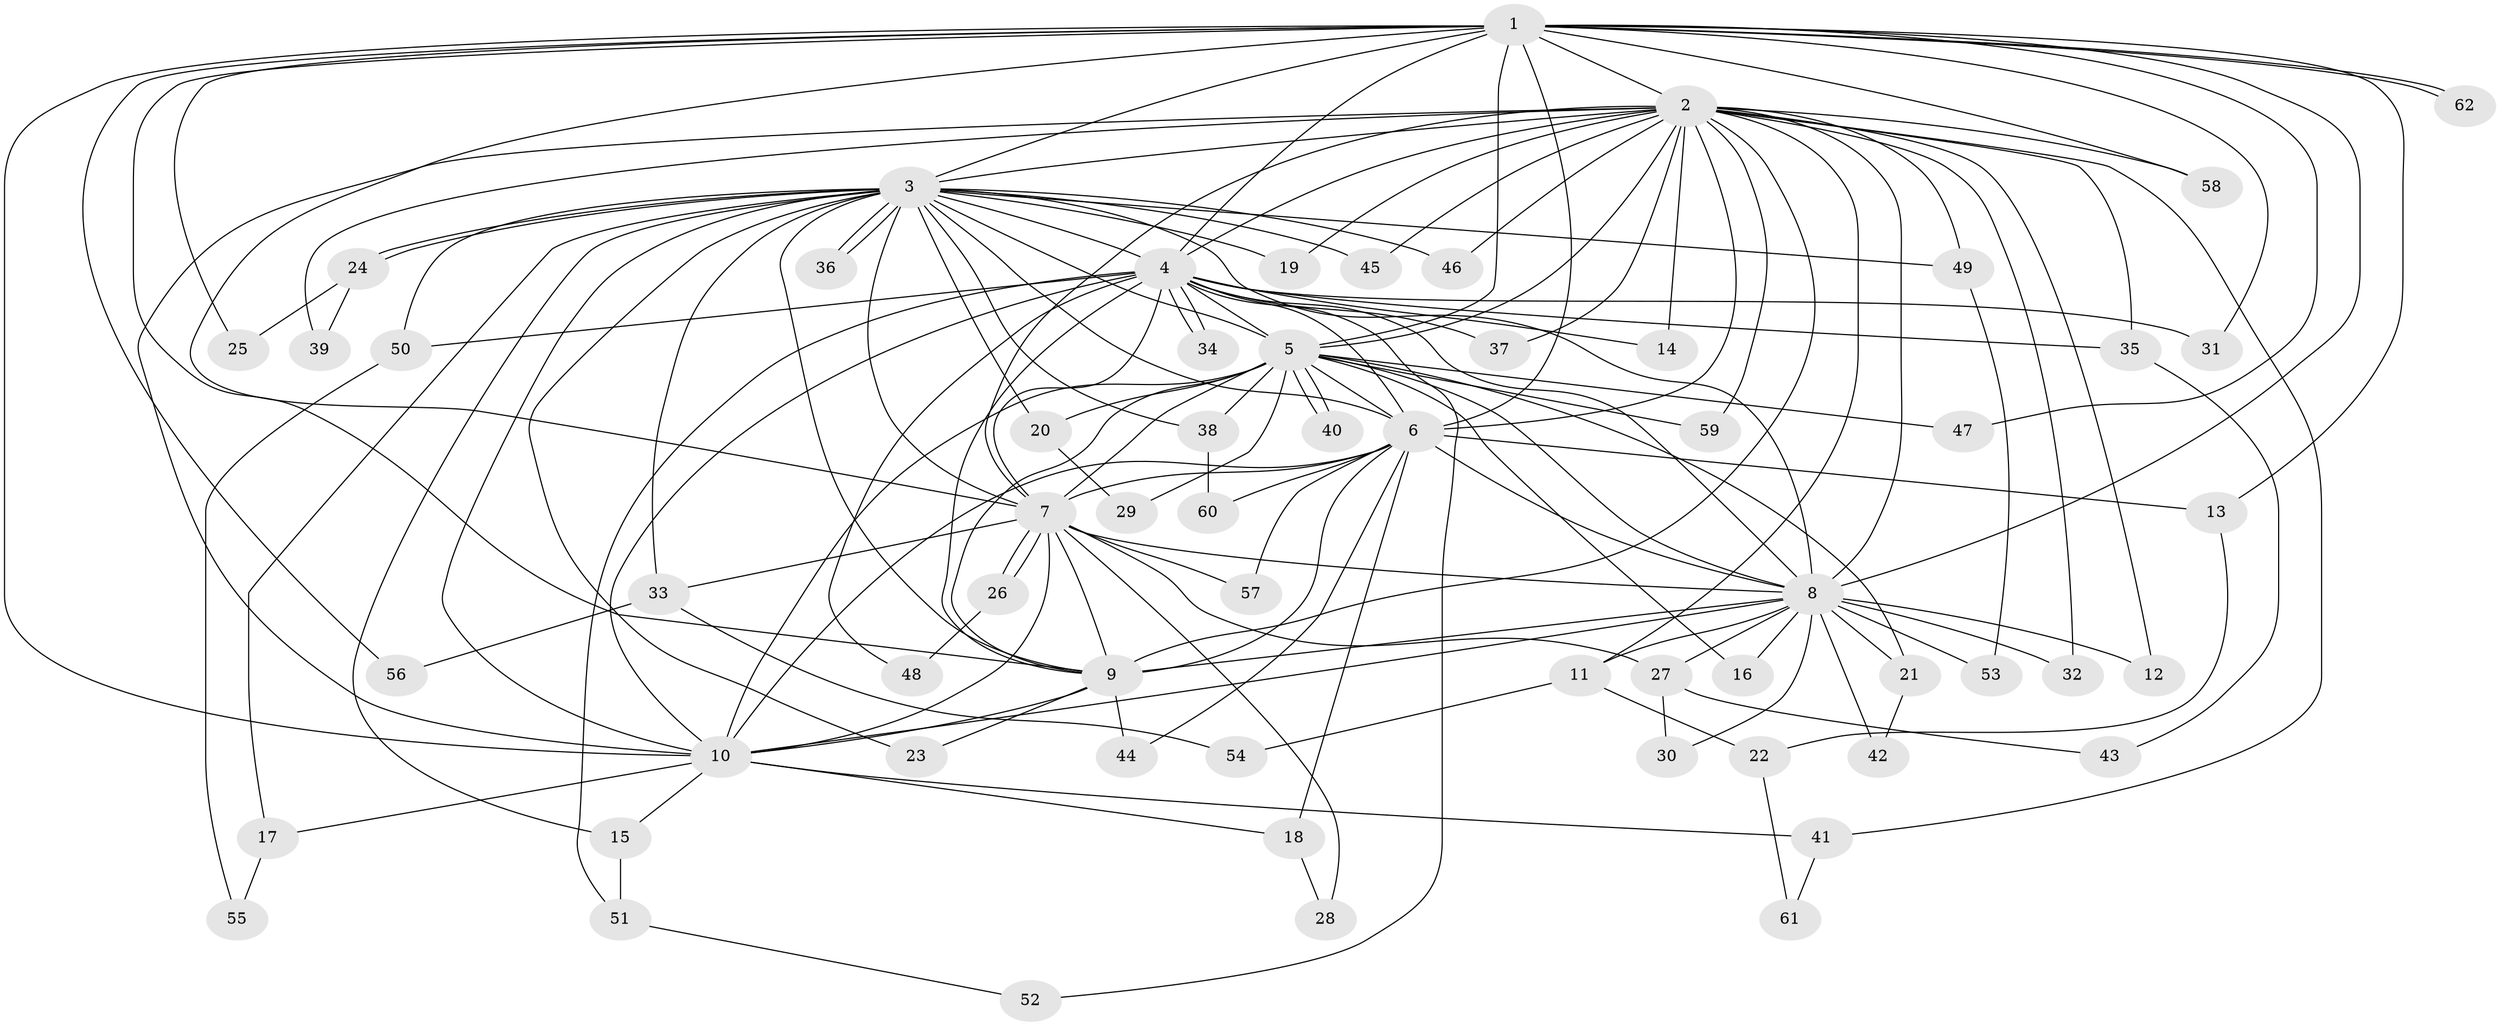 // coarse degree distribution, {16: 0.06976744186046512, 21: 0.023255813953488372, 18: 0.023255813953488372, 17: 0.023255813953488372, 13: 0.023255813953488372, 15: 0.023255813953488372, 11: 0.023255813953488372, 12: 0.023255813953488372, 4: 0.046511627906976744, 2: 0.5116279069767442, 3: 0.20930232558139536}
// Generated by graph-tools (version 1.1) at 2025/17/03/04/25 18:17:33]
// undirected, 62 vertices, 149 edges
graph export_dot {
graph [start="1"]
  node [color=gray90,style=filled];
  1;
  2;
  3;
  4;
  5;
  6;
  7;
  8;
  9;
  10;
  11;
  12;
  13;
  14;
  15;
  16;
  17;
  18;
  19;
  20;
  21;
  22;
  23;
  24;
  25;
  26;
  27;
  28;
  29;
  30;
  31;
  32;
  33;
  34;
  35;
  36;
  37;
  38;
  39;
  40;
  41;
  42;
  43;
  44;
  45;
  46;
  47;
  48;
  49;
  50;
  51;
  52;
  53;
  54;
  55;
  56;
  57;
  58;
  59;
  60;
  61;
  62;
  1 -- 2;
  1 -- 3;
  1 -- 4;
  1 -- 5;
  1 -- 6;
  1 -- 7;
  1 -- 8;
  1 -- 9;
  1 -- 10;
  1 -- 13;
  1 -- 25;
  1 -- 31;
  1 -- 47;
  1 -- 56;
  1 -- 58;
  1 -- 62;
  1 -- 62;
  2 -- 3;
  2 -- 4;
  2 -- 5;
  2 -- 6;
  2 -- 7;
  2 -- 8;
  2 -- 9;
  2 -- 10;
  2 -- 11;
  2 -- 12;
  2 -- 14;
  2 -- 19;
  2 -- 32;
  2 -- 35;
  2 -- 37;
  2 -- 39;
  2 -- 41;
  2 -- 45;
  2 -- 46;
  2 -- 49;
  2 -- 58;
  2 -- 59;
  3 -- 4;
  3 -- 5;
  3 -- 6;
  3 -- 7;
  3 -- 8;
  3 -- 9;
  3 -- 10;
  3 -- 15;
  3 -- 17;
  3 -- 19;
  3 -- 20;
  3 -- 23;
  3 -- 24;
  3 -- 24;
  3 -- 33;
  3 -- 36;
  3 -- 36;
  3 -- 38;
  3 -- 45;
  3 -- 46;
  3 -- 49;
  3 -- 50;
  4 -- 5;
  4 -- 6;
  4 -- 7;
  4 -- 8;
  4 -- 9;
  4 -- 10;
  4 -- 14;
  4 -- 31;
  4 -- 34;
  4 -- 34;
  4 -- 35;
  4 -- 37;
  4 -- 48;
  4 -- 50;
  4 -- 51;
  4 -- 52;
  5 -- 6;
  5 -- 7;
  5 -- 8;
  5 -- 9;
  5 -- 10;
  5 -- 16;
  5 -- 20;
  5 -- 21;
  5 -- 29;
  5 -- 38;
  5 -- 40;
  5 -- 40;
  5 -- 47;
  5 -- 59;
  6 -- 7;
  6 -- 8;
  6 -- 9;
  6 -- 10;
  6 -- 13;
  6 -- 18;
  6 -- 44;
  6 -- 57;
  6 -- 60;
  7 -- 8;
  7 -- 9;
  7 -- 10;
  7 -- 26;
  7 -- 26;
  7 -- 27;
  7 -- 28;
  7 -- 33;
  7 -- 57;
  8 -- 9;
  8 -- 10;
  8 -- 11;
  8 -- 12;
  8 -- 16;
  8 -- 21;
  8 -- 27;
  8 -- 30;
  8 -- 32;
  8 -- 42;
  8 -- 53;
  9 -- 10;
  9 -- 23;
  9 -- 44;
  10 -- 15;
  10 -- 17;
  10 -- 18;
  10 -- 41;
  11 -- 22;
  11 -- 54;
  13 -- 22;
  15 -- 51;
  17 -- 55;
  18 -- 28;
  20 -- 29;
  21 -- 42;
  22 -- 61;
  24 -- 25;
  24 -- 39;
  26 -- 48;
  27 -- 30;
  27 -- 43;
  33 -- 54;
  33 -- 56;
  35 -- 43;
  38 -- 60;
  41 -- 61;
  49 -- 53;
  50 -- 55;
  51 -- 52;
}
